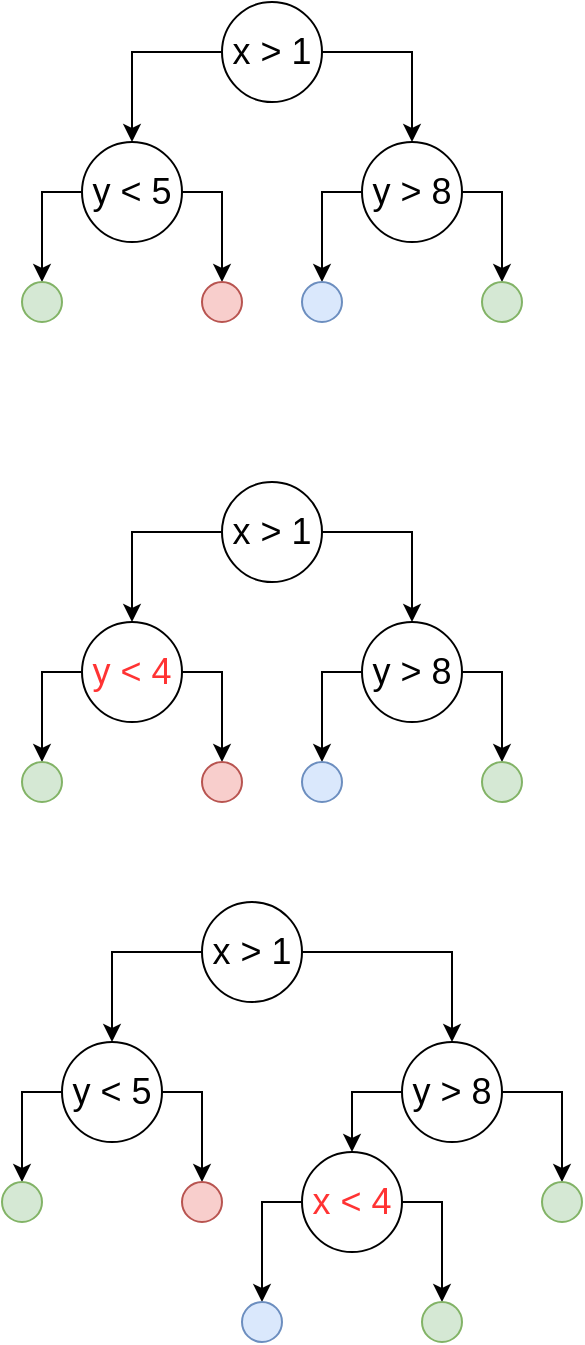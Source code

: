 <mxfile version="27.1.5">
  <diagram name="Page-1" id="98jYg_nFkzPAzGUoNCNH">
    <mxGraphModel dx="648" dy="361" grid="1" gridSize="10" guides="1" tooltips="1" connect="1" arrows="1" fold="1" page="1" pageScale="1" pageWidth="827" pageHeight="1169" math="0" shadow="0">
      <root>
        <mxCell id="0" />
        <mxCell id="1" parent="0" />
        <mxCell id="E0mLWoPDoL_TyYvZhU5O-28" value="" style="group" vertex="1" connectable="0" parent="1">
          <mxGeometry x="90" y="90" width="250" height="160" as="geometry" />
        </mxCell>
        <mxCell id="E0mLWoPDoL_TyYvZhU5O-2" style="edgeStyle=orthogonalEdgeStyle;rounded=0;orthogonalLoop=1;jettySize=auto;html=1;entryX=0.5;entryY=0;entryDx=0;entryDy=0;" edge="1" parent="E0mLWoPDoL_TyYvZhU5O-28" source="9azDKJrZ2i0USl6iixJd-1" target="9azDKJrZ2i0USl6iixJd-4">
          <mxGeometry relative="1" as="geometry" />
        </mxCell>
        <mxCell id="E0mLWoPDoL_TyYvZhU5O-3" style="edgeStyle=orthogonalEdgeStyle;rounded=0;orthogonalLoop=1;jettySize=auto;html=1;" edge="1" parent="E0mLWoPDoL_TyYvZhU5O-28" source="9azDKJrZ2i0USl6iixJd-1" target="9azDKJrZ2i0USl6iixJd-5">
          <mxGeometry relative="1" as="geometry" />
        </mxCell>
        <mxCell id="9azDKJrZ2i0USl6iixJd-1" value="&lt;font style=&quot;font-size: 18px;&quot;&gt;x &amp;gt; 1&lt;/font&gt;" style="ellipse;whiteSpace=wrap;html=1;aspect=fixed;" parent="E0mLWoPDoL_TyYvZhU5O-28" vertex="1">
          <mxGeometry x="100" width="50" height="50" as="geometry" />
        </mxCell>
        <mxCell id="E0mLWoPDoL_TyYvZhU5O-6" style="edgeStyle=orthogonalEdgeStyle;rounded=0;orthogonalLoop=1;jettySize=auto;html=1;" edge="1" parent="E0mLWoPDoL_TyYvZhU5O-28" source="9azDKJrZ2i0USl6iixJd-4" target="E0mLWoPDoL_TyYvZhU5O-4">
          <mxGeometry relative="1" as="geometry" />
        </mxCell>
        <mxCell id="E0mLWoPDoL_TyYvZhU5O-8" style="edgeStyle=orthogonalEdgeStyle;rounded=0;orthogonalLoop=1;jettySize=auto;html=1;entryX=0.5;entryY=0;entryDx=0;entryDy=0;" edge="1" parent="E0mLWoPDoL_TyYvZhU5O-28" source="9azDKJrZ2i0USl6iixJd-4" target="E0mLWoPDoL_TyYvZhU5O-7">
          <mxGeometry relative="1" as="geometry" />
        </mxCell>
        <mxCell id="9azDKJrZ2i0USl6iixJd-4" value="&lt;font style=&quot;font-size: 18px;&quot;&gt;y &amp;lt; 5&lt;/font&gt;" style="ellipse;whiteSpace=wrap;html=1;aspect=fixed;" parent="E0mLWoPDoL_TyYvZhU5O-28" vertex="1">
          <mxGeometry x="30" y="70" width="50" height="50" as="geometry" />
        </mxCell>
        <mxCell id="E0mLWoPDoL_TyYvZhU5O-11" style="edgeStyle=orthogonalEdgeStyle;rounded=0;orthogonalLoop=1;jettySize=auto;html=1;" edge="1" parent="E0mLWoPDoL_TyYvZhU5O-28" source="9azDKJrZ2i0USl6iixJd-5" target="E0mLWoPDoL_TyYvZhU5O-10">
          <mxGeometry relative="1" as="geometry" />
        </mxCell>
        <mxCell id="E0mLWoPDoL_TyYvZhU5O-13" style="edgeStyle=orthogonalEdgeStyle;rounded=0;orthogonalLoop=1;jettySize=auto;html=1;exitX=1;exitY=0.5;exitDx=0;exitDy=0;entryX=0.5;entryY=0;entryDx=0;entryDy=0;" edge="1" parent="E0mLWoPDoL_TyYvZhU5O-28" source="9azDKJrZ2i0USl6iixJd-5" target="E0mLWoPDoL_TyYvZhU5O-12">
          <mxGeometry relative="1" as="geometry" />
        </mxCell>
        <mxCell id="9azDKJrZ2i0USl6iixJd-5" value="&lt;font style=&quot;font-size: 18px;&quot;&gt;y &amp;gt; 8&lt;/font&gt;" style="ellipse;whiteSpace=wrap;html=1;aspect=fixed;" parent="E0mLWoPDoL_TyYvZhU5O-28" vertex="1">
          <mxGeometry x="170" y="70" width="50" height="50" as="geometry" />
        </mxCell>
        <mxCell id="E0mLWoPDoL_TyYvZhU5O-4" value="" style="ellipse;whiteSpace=wrap;html=1;aspect=fixed;fillColor=#d5e8d4;strokeColor=#82b366;" vertex="1" parent="E0mLWoPDoL_TyYvZhU5O-28">
          <mxGeometry y="140" width="20" height="20" as="geometry" />
        </mxCell>
        <mxCell id="E0mLWoPDoL_TyYvZhU5O-7" value="" style="ellipse;whiteSpace=wrap;html=1;aspect=fixed;fillColor=#f8cecc;strokeColor=#b85450;" vertex="1" parent="E0mLWoPDoL_TyYvZhU5O-28">
          <mxGeometry x="90" y="140" width="20" height="20" as="geometry" />
        </mxCell>
        <mxCell id="E0mLWoPDoL_TyYvZhU5O-9" style="edgeStyle=orthogonalEdgeStyle;rounded=0;orthogonalLoop=1;jettySize=auto;html=1;exitX=0.5;exitY=1;exitDx=0;exitDy=0;" edge="1" parent="E0mLWoPDoL_TyYvZhU5O-28" source="E0mLWoPDoL_TyYvZhU5O-7" target="E0mLWoPDoL_TyYvZhU5O-7">
          <mxGeometry relative="1" as="geometry" />
        </mxCell>
        <mxCell id="E0mLWoPDoL_TyYvZhU5O-10" value="" style="ellipse;whiteSpace=wrap;html=1;aspect=fixed;fillColor=#dae8fc;strokeColor=#6c8ebf;" vertex="1" parent="E0mLWoPDoL_TyYvZhU5O-28">
          <mxGeometry x="140" y="140" width="20" height="20" as="geometry" />
        </mxCell>
        <mxCell id="E0mLWoPDoL_TyYvZhU5O-12" value="" style="ellipse;whiteSpace=wrap;html=1;aspect=fixed;fillColor=#d5e8d4;strokeColor=#82b366;" vertex="1" parent="E0mLWoPDoL_TyYvZhU5O-28">
          <mxGeometry x="230" y="140" width="20" height="20" as="geometry" />
        </mxCell>
        <mxCell id="E0mLWoPDoL_TyYvZhU5O-46" style="edgeStyle=orthogonalEdgeStyle;rounded=0;orthogonalLoop=1;jettySize=auto;html=1;entryX=0.5;entryY=0;entryDx=0;entryDy=0;" edge="1" parent="1" source="E0mLWoPDoL_TyYvZhU5O-48" target="E0mLWoPDoL_TyYvZhU5O-51">
          <mxGeometry relative="1" as="geometry" />
        </mxCell>
        <mxCell id="E0mLWoPDoL_TyYvZhU5O-47" style="edgeStyle=orthogonalEdgeStyle;rounded=0;orthogonalLoop=1;jettySize=auto;html=1;" edge="1" parent="1" source="E0mLWoPDoL_TyYvZhU5O-48" target="E0mLWoPDoL_TyYvZhU5O-54">
          <mxGeometry relative="1" as="geometry" />
        </mxCell>
        <mxCell id="E0mLWoPDoL_TyYvZhU5O-48" value="&lt;font style=&quot;font-size: 18px;&quot;&gt;x &amp;gt; 1&lt;/font&gt;" style="ellipse;whiteSpace=wrap;html=1;aspect=fixed;" vertex="1" parent="1">
          <mxGeometry x="180" y="540" width="50" height="50" as="geometry" />
        </mxCell>
        <mxCell id="E0mLWoPDoL_TyYvZhU5O-49" style="edgeStyle=orthogonalEdgeStyle;rounded=0;orthogonalLoop=1;jettySize=auto;html=1;" edge="1" parent="1" source="E0mLWoPDoL_TyYvZhU5O-51" target="E0mLWoPDoL_TyYvZhU5O-55">
          <mxGeometry relative="1" as="geometry" />
        </mxCell>
        <mxCell id="E0mLWoPDoL_TyYvZhU5O-50" style="edgeStyle=orthogonalEdgeStyle;rounded=0;orthogonalLoop=1;jettySize=auto;html=1;entryX=0.5;entryY=0;entryDx=0;entryDy=0;" edge="1" parent="1" source="E0mLWoPDoL_TyYvZhU5O-51" target="E0mLWoPDoL_TyYvZhU5O-56">
          <mxGeometry relative="1" as="geometry" />
        </mxCell>
        <mxCell id="E0mLWoPDoL_TyYvZhU5O-51" value="&lt;font style=&quot;font-size: 18px;&quot;&gt;y &amp;lt; 5&lt;/font&gt;" style="ellipse;whiteSpace=wrap;html=1;aspect=fixed;" vertex="1" parent="1">
          <mxGeometry x="110" y="610" width="50" height="50" as="geometry" />
        </mxCell>
        <mxCell id="E0mLWoPDoL_TyYvZhU5O-53" style="edgeStyle=orthogonalEdgeStyle;rounded=0;orthogonalLoop=1;jettySize=auto;html=1;exitX=1;exitY=0.5;exitDx=0;exitDy=0;entryX=0.5;entryY=0;entryDx=0;entryDy=0;" edge="1" parent="1" source="E0mLWoPDoL_TyYvZhU5O-54" target="E0mLWoPDoL_TyYvZhU5O-59">
          <mxGeometry relative="1" as="geometry" />
        </mxCell>
        <mxCell id="E0mLWoPDoL_TyYvZhU5O-62" style="edgeStyle=orthogonalEdgeStyle;rounded=0;orthogonalLoop=1;jettySize=auto;html=1;exitX=0;exitY=0.5;exitDx=0;exitDy=0;" edge="1" parent="1" source="E0mLWoPDoL_TyYvZhU5O-54" target="E0mLWoPDoL_TyYvZhU5O-61">
          <mxGeometry relative="1" as="geometry" />
        </mxCell>
        <mxCell id="E0mLWoPDoL_TyYvZhU5O-54" value="&lt;font style=&quot;font-size: 18px;&quot;&gt;y &amp;gt; 8&lt;/font&gt;" style="ellipse;whiteSpace=wrap;html=1;aspect=fixed;" vertex="1" parent="1">
          <mxGeometry x="280" y="610" width="50" height="50" as="geometry" />
        </mxCell>
        <mxCell id="E0mLWoPDoL_TyYvZhU5O-55" value="" style="ellipse;whiteSpace=wrap;html=1;aspect=fixed;fillColor=#d5e8d4;strokeColor=#82b366;" vertex="1" parent="1">
          <mxGeometry x="80" y="680" width="20" height="20" as="geometry" />
        </mxCell>
        <mxCell id="E0mLWoPDoL_TyYvZhU5O-56" value="" style="ellipse;whiteSpace=wrap;html=1;aspect=fixed;fillColor=#f8cecc;strokeColor=#b85450;" vertex="1" parent="1">
          <mxGeometry x="170" y="680" width="20" height="20" as="geometry" />
        </mxCell>
        <mxCell id="E0mLWoPDoL_TyYvZhU5O-57" style="edgeStyle=orthogonalEdgeStyle;rounded=0;orthogonalLoop=1;jettySize=auto;html=1;exitX=0.5;exitY=1;exitDx=0;exitDy=0;" edge="1" parent="1" source="E0mLWoPDoL_TyYvZhU5O-56" target="E0mLWoPDoL_TyYvZhU5O-56">
          <mxGeometry relative="1" as="geometry" />
        </mxCell>
        <mxCell id="E0mLWoPDoL_TyYvZhU5O-59" value="" style="ellipse;whiteSpace=wrap;html=1;aspect=fixed;fillColor=#d5e8d4;strokeColor=#82b366;" vertex="1" parent="1">
          <mxGeometry x="350" y="680" width="20" height="20" as="geometry" />
        </mxCell>
        <mxCell id="E0mLWoPDoL_TyYvZhU5O-65" style="edgeStyle=orthogonalEdgeStyle;rounded=0;orthogonalLoop=1;jettySize=auto;html=1;entryX=0.5;entryY=0;entryDx=0;entryDy=0;fontColor=#FF3333;" edge="1" parent="1" source="E0mLWoPDoL_TyYvZhU5O-61" target="E0mLWoPDoL_TyYvZhU5O-63">
          <mxGeometry relative="1" as="geometry" />
        </mxCell>
        <mxCell id="E0mLWoPDoL_TyYvZhU5O-66" style="edgeStyle=orthogonalEdgeStyle;rounded=0;orthogonalLoop=1;jettySize=auto;html=1;exitX=1;exitY=0.5;exitDx=0;exitDy=0;entryX=0.5;entryY=0;entryDx=0;entryDy=0;fontColor=#FF3333;" edge="1" parent="1" source="E0mLWoPDoL_TyYvZhU5O-61" target="E0mLWoPDoL_TyYvZhU5O-64">
          <mxGeometry relative="1" as="geometry" />
        </mxCell>
        <mxCell id="E0mLWoPDoL_TyYvZhU5O-61" value="&lt;font style=&quot;font-size: 18px;&quot;&gt;x &amp;lt; 4&lt;/font&gt;" style="ellipse;whiteSpace=wrap;html=1;aspect=fixed;fontColor=#FF3333;" vertex="1" parent="1">
          <mxGeometry x="230" y="665" width="50" height="50" as="geometry" />
        </mxCell>
        <mxCell id="E0mLWoPDoL_TyYvZhU5O-30" style="edgeStyle=orthogonalEdgeStyle;rounded=0;orthogonalLoop=1;jettySize=auto;html=1;entryX=0.5;entryY=0;entryDx=0;entryDy=0;" edge="1" parent="1" source="E0mLWoPDoL_TyYvZhU5O-32" target="E0mLWoPDoL_TyYvZhU5O-35">
          <mxGeometry relative="1" as="geometry" />
        </mxCell>
        <mxCell id="E0mLWoPDoL_TyYvZhU5O-31" style="edgeStyle=orthogonalEdgeStyle;rounded=0;orthogonalLoop=1;jettySize=auto;html=1;" edge="1" parent="1" source="E0mLWoPDoL_TyYvZhU5O-32" target="E0mLWoPDoL_TyYvZhU5O-38">
          <mxGeometry relative="1" as="geometry" />
        </mxCell>
        <mxCell id="E0mLWoPDoL_TyYvZhU5O-32" value="&lt;font style=&quot;font-size: 18px;&quot;&gt;x &amp;gt; 1&lt;/font&gt;" style="ellipse;whiteSpace=wrap;html=1;aspect=fixed;" vertex="1" parent="1">
          <mxGeometry x="190" y="330" width="50" height="50" as="geometry" />
        </mxCell>
        <mxCell id="E0mLWoPDoL_TyYvZhU5O-33" style="edgeStyle=orthogonalEdgeStyle;rounded=0;orthogonalLoop=1;jettySize=auto;html=1;" edge="1" parent="1" source="E0mLWoPDoL_TyYvZhU5O-35" target="E0mLWoPDoL_TyYvZhU5O-39">
          <mxGeometry relative="1" as="geometry" />
        </mxCell>
        <mxCell id="E0mLWoPDoL_TyYvZhU5O-34" style="edgeStyle=orthogonalEdgeStyle;rounded=0;orthogonalLoop=1;jettySize=auto;html=1;entryX=0.5;entryY=0;entryDx=0;entryDy=0;" edge="1" parent="1" source="E0mLWoPDoL_TyYvZhU5O-35" target="E0mLWoPDoL_TyYvZhU5O-40">
          <mxGeometry relative="1" as="geometry" />
        </mxCell>
        <mxCell id="E0mLWoPDoL_TyYvZhU5O-35" value="&lt;font style=&quot;font-size: 18px; color: rgb(255, 51, 51);&quot;&gt;y &amp;lt; 4&lt;/font&gt;" style="ellipse;whiteSpace=wrap;html=1;aspect=fixed;" vertex="1" parent="1">
          <mxGeometry x="120" y="400" width="50" height="50" as="geometry" />
        </mxCell>
        <mxCell id="E0mLWoPDoL_TyYvZhU5O-36" style="edgeStyle=orthogonalEdgeStyle;rounded=0;orthogonalLoop=1;jettySize=auto;html=1;" edge="1" parent="1" source="E0mLWoPDoL_TyYvZhU5O-38" target="E0mLWoPDoL_TyYvZhU5O-42">
          <mxGeometry relative="1" as="geometry" />
        </mxCell>
        <mxCell id="E0mLWoPDoL_TyYvZhU5O-37" style="edgeStyle=orthogonalEdgeStyle;rounded=0;orthogonalLoop=1;jettySize=auto;html=1;exitX=1;exitY=0.5;exitDx=0;exitDy=0;entryX=0.5;entryY=0;entryDx=0;entryDy=0;" edge="1" parent="1" source="E0mLWoPDoL_TyYvZhU5O-38" target="E0mLWoPDoL_TyYvZhU5O-43">
          <mxGeometry relative="1" as="geometry" />
        </mxCell>
        <mxCell id="E0mLWoPDoL_TyYvZhU5O-38" value="&lt;font style=&quot;font-size: 18px;&quot;&gt;y &amp;gt; 8&lt;/font&gt;" style="ellipse;whiteSpace=wrap;html=1;aspect=fixed;" vertex="1" parent="1">
          <mxGeometry x="260" y="400" width="50" height="50" as="geometry" />
        </mxCell>
        <mxCell id="E0mLWoPDoL_TyYvZhU5O-39" value="" style="ellipse;whiteSpace=wrap;html=1;aspect=fixed;fillColor=#d5e8d4;strokeColor=#82b366;" vertex="1" parent="1">
          <mxGeometry x="90" y="470" width="20" height="20" as="geometry" />
        </mxCell>
        <mxCell id="E0mLWoPDoL_TyYvZhU5O-40" value="" style="ellipse;whiteSpace=wrap;html=1;aspect=fixed;fillColor=#f8cecc;strokeColor=#b85450;" vertex="1" parent="1">
          <mxGeometry x="180" y="470" width="20" height="20" as="geometry" />
        </mxCell>
        <mxCell id="E0mLWoPDoL_TyYvZhU5O-41" style="edgeStyle=orthogonalEdgeStyle;rounded=0;orthogonalLoop=1;jettySize=auto;html=1;exitX=0.5;exitY=1;exitDx=0;exitDy=0;" edge="1" parent="1" source="E0mLWoPDoL_TyYvZhU5O-40" target="E0mLWoPDoL_TyYvZhU5O-40">
          <mxGeometry relative="1" as="geometry" />
        </mxCell>
        <mxCell id="E0mLWoPDoL_TyYvZhU5O-42" value="" style="ellipse;whiteSpace=wrap;html=1;aspect=fixed;fillColor=#dae8fc;strokeColor=#6c8ebf;" vertex="1" parent="1">
          <mxGeometry x="230" y="470" width="20" height="20" as="geometry" />
        </mxCell>
        <mxCell id="E0mLWoPDoL_TyYvZhU5O-43" value="" style="ellipse;whiteSpace=wrap;html=1;aspect=fixed;fillColor=#d5e8d4;strokeColor=#82b366;" vertex="1" parent="1">
          <mxGeometry x="320" y="470" width="20" height="20" as="geometry" />
        </mxCell>
        <mxCell id="E0mLWoPDoL_TyYvZhU5O-63" value="" style="ellipse;whiteSpace=wrap;html=1;aspect=fixed;fillColor=#dae8fc;strokeColor=#6c8ebf;fontColor=#FF3333;" vertex="1" parent="1">
          <mxGeometry x="200" y="740" width="20" height="20" as="geometry" />
        </mxCell>
        <mxCell id="E0mLWoPDoL_TyYvZhU5O-64" value="" style="ellipse;whiteSpace=wrap;html=1;aspect=fixed;fillColor=#d5e8d4;strokeColor=#82b366;fontColor=#FF3333;" vertex="1" parent="1">
          <mxGeometry x="290" y="740" width="20" height="20" as="geometry" />
        </mxCell>
      </root>
    </mxGraphModel>
  </diagram>
</mxfile>
